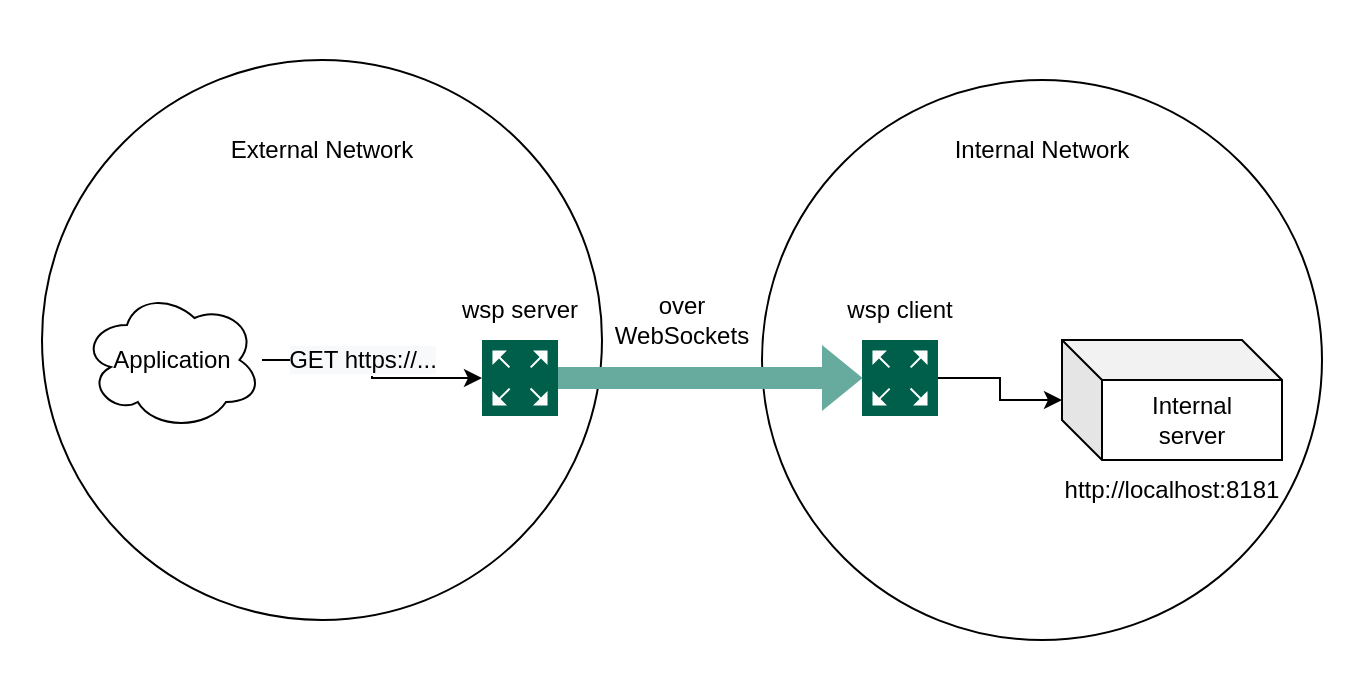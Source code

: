 <mxfile version="15.9.6" type="device"><diagram id="QCaG1hBjsXhMckctg8dr" name="Page-1"><mxGraphModel dx="1022" dy="770" grid="1" gridSize="10" guides="1" tooltips="1" connect="1" arrows="1" fold="1" page="1" pageScale="1" pageWidth="850" pageHeight="1100" math="0" shadow="0"><root><mxCell id="0"/><mxCell id="1" parent="0"/><mxCell id="GHoQwkbmh8Nbca8h76zw-23" value="" style="rounded=0;whiteSpace=wrap;html=1;strokeColor=#FFFFFF;" vertex="1" parent="1"><mxGeometry x="140" y="151" width="680" height="340" as="geometry"/></mxCell><mxCell id="GHoQwkbmh8Nbca8h76zw-1" value="" style="ellipse;whiteSpace=wrap;html=1;aspect=fixed;" vertex="1" parent="1"><mxGeometry x="520" y="190" width="280" height="280" as="geometry"/></mxCell><mxCell id="GHoQwkbmh8Nbca8h76zw-2" value="Internal Network" style="text;html=1;strokeColor=none;fillColor=none;align=center;verticalAlign=middle;whiteSpace=wrap;rounded=0;" vertex="1" parent="1"><mxGeometry x="595" y="210" width="130" height="30" as="geometry"/></mxCell><mxCell id="GHoQwkbmh8Nbca8h76zw-4" value="Internal&lt;br&gt;server" style="shape=cube;whiteSpace=wrap;html=1;boundedLbl=1;backgroundOutline=1;darkOpacity=0.05;darkOpacity2=0.1;" vertex="1" parent="1"><mxGeometry x="670" y="320" width="110" height="60" as="geometry"/></mxCell><mxCell id="GHoQwkbmh8Nbca8h76zw-5" value="http://localhost:8181" style="text;html=1;strokeColor=none;fillColor=none;align=center;verticalAlign=middle;whiteSpace=wrap;rounded=0;" vertex="1" parent="1"><mxGeometry x="655" y="380" width="140" height="30" as="geometry"/></mxCell><mxCell id="GHoQwkbmh8Nbca8h76zw-16" style="edgeStyle=orthogonalEdgeStyle;rounded=0;orthogonalLoop=1;jettySize=auto;html=1;" edge="1" parent="1" source="GHoQwkbmh8Nbca8h76zw-6" target="GHoQwkbmh8Nbca8h76zw-4"><mxGeometry relative="1" as="geometry"/></mxCell><mxCell id="GHoQwkbmh8Nbca8h76zw-6" value="" style="sketch=0;pointerEvents=1;shadow=0;dashed=0;html=1;strokeColor=none;fillColor=#005F4B;labelPosition=center;verticalLabelPosition=bottom;verticalAlign=top;align=center;outlineConnect=0;shape=mxgraph.veeam2.network_proxy;" vertex="1" parent="1"><mxGeometry x="570" y="320" width="38" height="38" as="geometry"/></mxCell><mxCell id="GHoQwkbmh8Nbca8h76zw-7" value="wsp client" style="text;html=1;strokeColor=none;fillColor=none;align=center;verticalAlign=middle;whiteSpace=wrap;rounded=0;" vertex="1" parent="1"><mxGeometry x="559" y="290" width="60" height="30" as="geometry"/></mxCell><mxCell id="GHoQwkbmh8Nbca8h76zw-8" value="" style="ellipse;whiteSpace=wrap;html=1;aspect=fixed;" vertex="1" parent="1"><mxGeometry x="160" y="180" width="280" height="280" as="geometry"/></mxCell><mxCell id="GHoQwkbmh8Nbca8h76zw-9" value="External Network" style="text;html=1;strokeColor=none;fillColor=none;align=center;verticalAlign=middle;whiteSpace=wrap;rounded=0;" vertex="1" parent="1"><mxGeometry x="235" y="210" width="130" height="30" as="geometry"/></mxCell><mxCell id="GHoQwkbmh8Nbca8h76zw-10" value="" style="sketch=0;pointerEvents=1;shadow=0;dashed=0;html=1;strokeColor=none;fillColor=#005F4B;labelPosition=center;verticalLabelPosition=bottom;verticalAlign=top;align=center;outlineConnect=0;shape=mxgraph.veeam2.network_proxy;" vertex="1" parent="1"><mxGeometry x="380" y="320" width="38" height="38" as="geometry"/></mxCell><mxCell id="GHoQwkbmh8Nbca8h76zw-11" value="wsp server" style="text;html=1;strokeColor=none;fillColor=none;align=center;verticalAlign=middle;whiteSpace=wrap;rounded=0;" vertex="1" parent="1"><mxGeometry x="369" y="290" width="60" height="30" as="geometry"/></mxCell><mxCell id="GHoQwkbmh8Nbca8h76zw-13" style="edgeStyle=orthogonalEdgeStyle;rounded=0;orthogonalLoop=1;jettySize=auto;html=1;" edge="1" parent="1" source="GHoQwkbmh8Nbca8h76zw-12" target="GHoQwkbmh8Nbca8h76zw-10"><mxGeometry relative="1" as="geometry"/></mxCell><mxCell id="GHoQwkbmh8Nbca8h76zw-17" value="&lt;span style=&quot;font-size: 12px ; background-color: rgb(248 , 249 , 250)&quot;&gt;GET https://...&lt;/span&gt;" style="edgeLabel;html=1;align=center;verticalAlign=middle;resizable=0;points=[];" vertex="1" connectable="0" parent="GHoQwkbmh8Nbca8h76zw-13"><mxGeometry x="-0.344" y="4" relative="1" as="geometry"><mxPoint x="11" y="4" as="offset"/></mxGeometry></mxCell><mxCell id="GHoQwkbmh8Nbca8h76zw-12" value="Application" style="ellipse;shape=cloud;whiteSpace=wrap;html=1;" vertex="1" parent="1"><mxGeometry x="180" y="295" width="90" height="70" as="geometry"/></mxCell><mxCell id="GHoQwkbmh8Nbca8h76zw-19" value="" style="shape=flexArrow;endArrow=classic;html=1;rounded=0;fillColor=#67AB9F;strokeColor=#67AB9F;" edge="1" parent="1" source="GHoQwkbmh8Nbca8h76zw-10" target="GHoQwkbmh8Nbca8h76zw-6"><mxGeometry width="50" height="50" relative="1" as="geometry"><mxPoint x="640" y="440" as="sourcePoint"/><mxPoint x="540" y="160" as="targetPoint"/></mxGeometry></mxCell><mxCell id="GHoQwkbmh8Nbca8h76zw-21" value="over&lt;br&gt;WebSockets" style="text;html=1;strokeColor=none;fillColor=none;align=center;verticalAlign=middle;whiteSpace=wrap;rounded=0;" vertex="1" parent="1"><mxGeometry x="450" y="295" width="60" height="30" as="geometry"/></mxCell></root></mxGraphModel></diagram></mxfile>